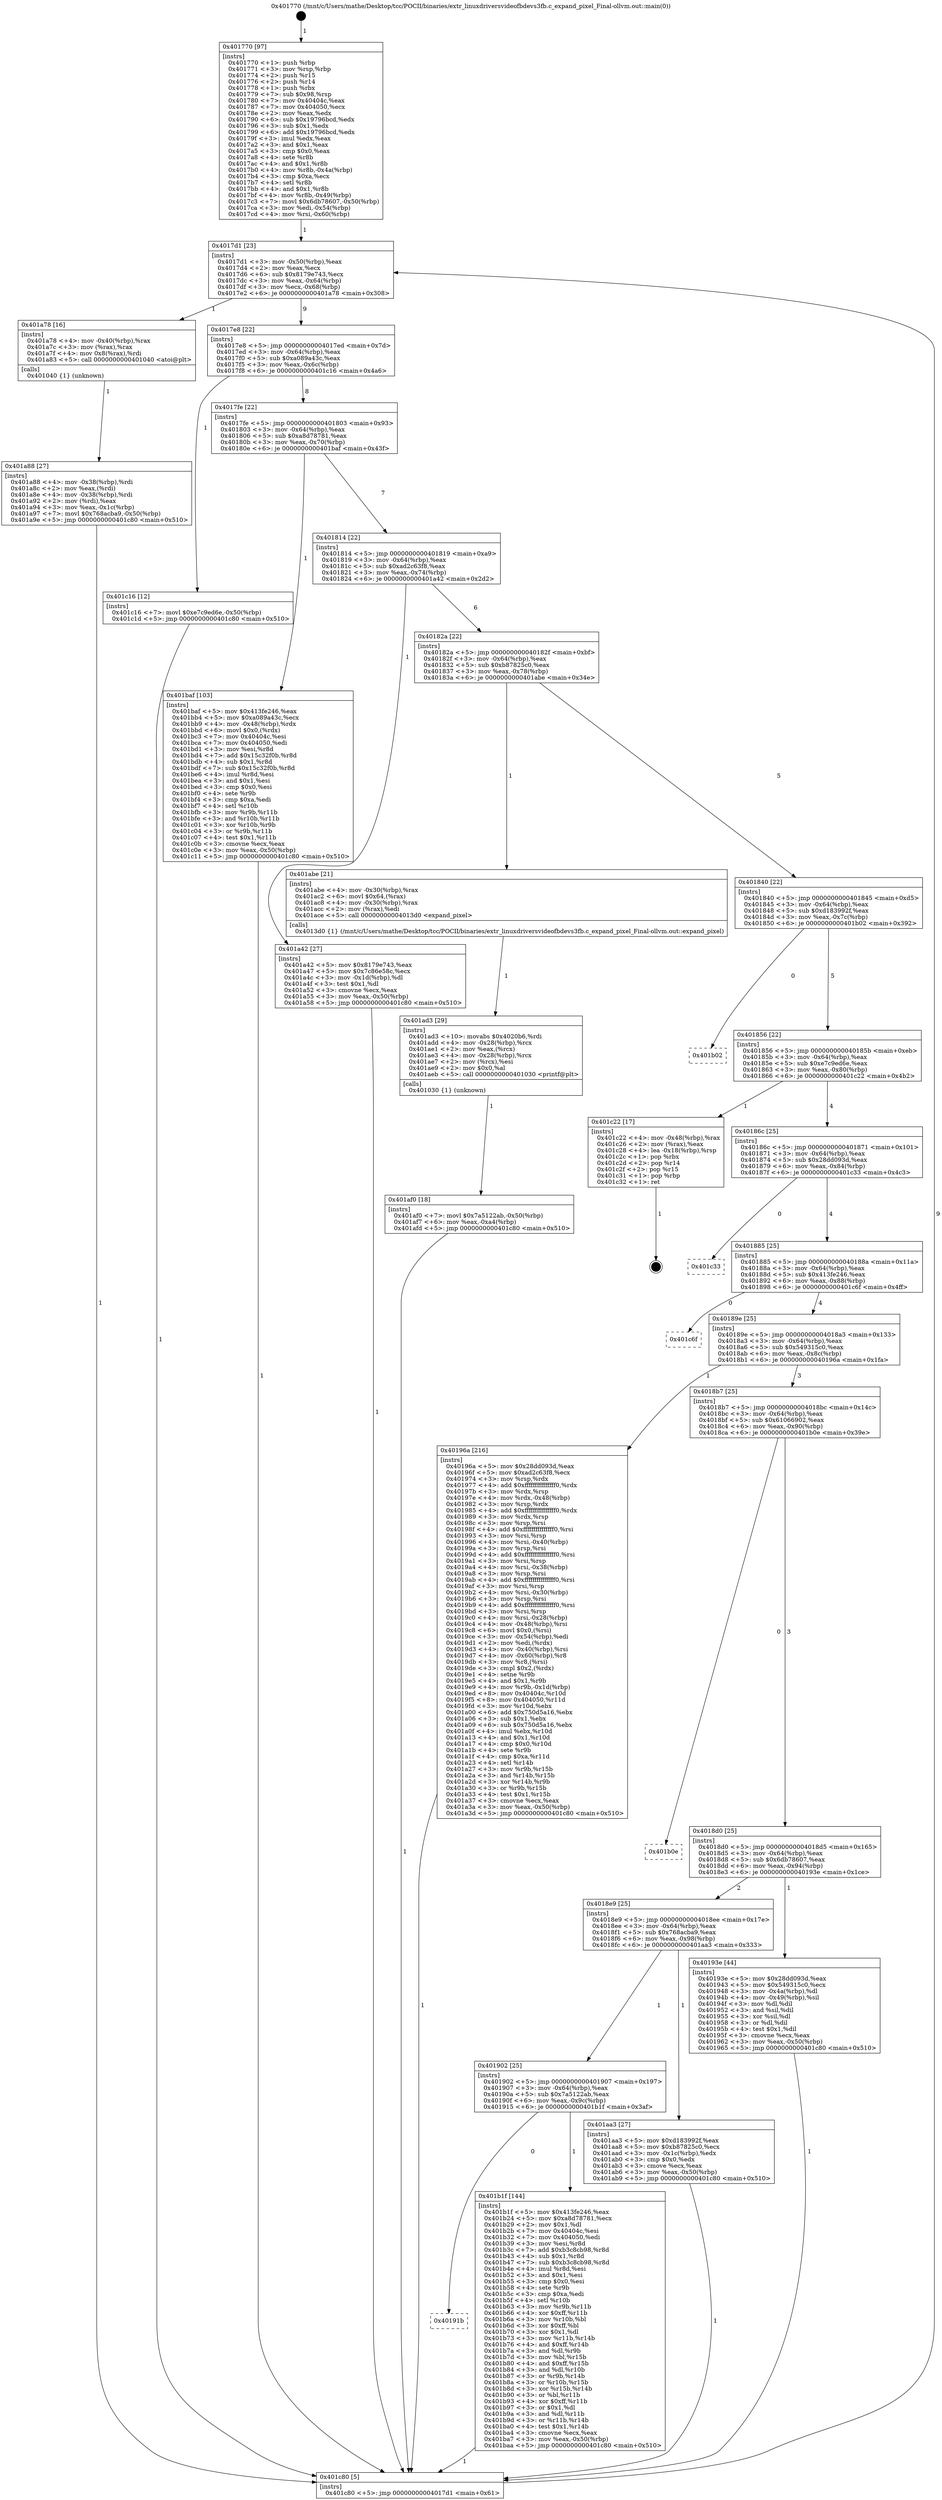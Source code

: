 digraph "0x401770" {
  label = "0x401770 (/mnt/c/Users/mathe/Desktop/tcc/POCII/binaries/extr_linuxdriversvideofbdevs3fb.c_expand_pixel_Final-ollvm.out::main(0))"
  labelloc = "t"
  node[shape=record]

  Entry [label="",width=0.3,height=0.3,shape=circle,fillcolor=black,style=filled]
  "0x4017d1" [label="{
     0x4017d1 [23]\l
     | [instrs]\l
     &nbsp;&nbsp;0x4017d1 \<+3\>: mov -0x50(%rbp),%eax\l
     &nbsp;&nbsp;0x4017d4 \<+2\>: mov %eax,%ecx\l
     &nbsp;&nbsp;0x4017d6 \<+6\>: sub $0x8179e743,%ecx\l
     &nbsp;&nbsp;0x4017dc \<+3\>: mov %eax,-0x64(%rbp)\l
     &nbsp;&nbsp;0x4017df \<+3\>: mov %ecx,-0x68(%rbp)\l
     &nbsp;&nbsp;0x4017e2 \<+6\>: je 0000000000401a78 \<main+0x308\>\l
  }"]
  "0x401a78" [label="{
     0x401a78 [16]\l
     | [instrs]\l
     &nbsp;&nbsp;0x401a78 \<+4\>: mov -0x40(%rbp),%rax\l
     &nbsp;&nbsp;0x401a7c \<+3\>: mov (%rax),%rax\l
     &nbsp;&nbsp;0x401a7f \<+4\>: mov 0x8(%rax),%rdi\l
     &nbsp;&nbsp;0x401a83 \<+5\>: call 0000000000401040 \<atoi@plt\>\l
     | [calls]\l
     &nbsp;&nbsp;0x401040 \{1\} (unknown)\l
  }"]
  "0x4017e8" [label="{
     0x4017e8 [22]\l
     | [instrs]\l
     &nbsp;&nbsp;0x4017e8 \<+5\>: jmp 00000000004017ed \<main+0x7d\>\l
     &nbsp;&nbsp;0x4017ed \<+3\>: mov -0x64(%rbp),%eax\l
     &nbsp;&nbsp;0x4017f0 \<+5\>: sub $0xa089a43c,%eax\l
     &nbsp;&nbsp;0x4017f5 \<+3\>: mov %eax,-0x6c(%rbp)\l
     &nbsp;&nbsp;0x4017f8 \<+6\>: je 0000000000401c16 \<main+0x4a6\>\l
  }"]
  Exit [label="",width=0.3,height=0.3,shape=circle,fillcolor=black,style=filled,peripheries=2]
  "0x401c16" [label="{
     0x401c16 [12]\l
     | [instrs]\l
     &nbsp;&nbsp;0x401c16 \<+7\>: movl $0xe7c9ed6e,-0x50(%rbp)\l
     &nbsp;&nbsp;0x401c1d \<+5\>: jmp 0000000000401c80 \<main+0x510\>\l
  }"]
  "0x4017fe" [label="{
     0x4017fe [22]\l
     | [instrs]\l
     &nbsp;&nbsp;0x4017fe \<+5\>: jmp 0000000000401803 \<main+0x93\>\l
     &nbsp;&nbsp;0x401803 \<+3\>: mov -0x64(%rbp),%eax\l
     &nbsp;&nbsp;0x401806 \<+5\>: sub $0xa8d78781,%eax\l
     &nbsp;&nbsp;0x40180b \<+3\>: mov %eax,-0x70(%rbp)\l
     &nbsp;&nbsp;0x40180e \<+6\>: je 0000000000401baf \<main+0x43f\>\l
  }"]
  "0x40191b" [label="{
     0x40191b\l
  }", style=dashed]
  "0x401baf" [label="{
     0x401baf [103]\l
     | [instrs]\l
     &nbsp;&nbsp;0x401baf \<+5\>: mov $0x413fe246,%eax\l
     &nbsp;&nbsp;0x401bb4 \<+5\>: mov $0xa089a43c,%ecx\l
     &nbsp;&nbsp;0x401bb9 \<+4\>: mov -0x48(%rbp),%rdx\l
     &nbsp;&nbsp;0x401bbd \<+6\>: movl $0x0,(%rdx)\l
     &nbsp;&nbsp;0x401bc3 \<+7\>: mov 0x40404c,%esi\l
     &nbsp;&nbsp;0x401bca \<+7\>: mov 0x404050,%edi\l
     &nbsp;&nbsp;0x401bd1 \<+3\>: mov %esi,%r8d\l
     &nbsp;&nbsp;0x401bd4 \<+7\>: add $0x15c32f0b,%r8d\l
     &nbsp;&nbsp;0x401bdb \<+4\>: sub $0x1,%r8d\l
     &nbsp;&nbsp;0x401bdf \<+7\>: sub $0x15c32f0b,%r8d\l
     &nbsp;&nbsp;0x401be6 \<+4\>: imul %r8d,%esi\l
     &nbsp;&nbsp;0x401bea \<+3\>: and $0x1,%esi\l
     &nbsp;&nbsp;0x401bed \<+3\>: cmp $0x0,%esi\l
     &nbsp;&nbsp;0x401bf0 \<+4\>: sete %r9b\l
     &nbsp;&nbsp;0x401bf4 \<+3\>: cmp $0xa,%edi\l
     &nbsp;&nbsp;0x401bf7 \<+4\>: setl %r10b\l
     &nbsp;&nbsp;0x401bfb \<+3\>: mov %r9b,%r11b\l
     &nbsp;&nbsp;0x401bfe \<+3\>: and %r10b,%r11b\l
     &nbsp;&nbsp;0x401c01 \<+3\>: xor %r10b,%r9b\l
     &nbsp;&nbsp;0x401c04 \<+3\>: or %r9b,%r11b\l
     &nbsp;&nbsp;0x401c07 \<+4\>: test $0x1,%r11b\l
     &nbsp;&nbsp;0x401c0b \<+3\>: cmovne %ecx,%eax\l
     &nbsp;&nbsp;0x401c0e \<+3\>: mov %eax,-0x50(%rbp)\l
     &nbsp;&nbsp;0x401c11 \<+5\>: jmp 0000000000401c80 \<main+0x510\>\l
  }"]
  "0x401814" [label="{
     0x401814 [22]\l
     | [instrs]\l
     &nbsp;&nbsp;0x401814 \<+5\>: jmp 0000000000401819 \<main+0xa9\>\l
     &nbsp;&nbsp;0x401819 \<+3\>: mov -0x64(%rbp),%eax\l
     &nbsp;&nbsp;0x40181c \<+5\>: sub $0xad2c63f8,%eax\l
     &nbsp;&nbsp;0x401821 \<+3\>: mov %eax,-0x74(%rbp)\l
     &nbsp;&nbsp;0x401824 \<+6\>: je 0000000000401a42 \<main+0x2d2\>\l
  }"]
  "0x401b1f" [label="{
     0x401b1f [144]\l
     | [instrs]\l
     &nbsp;&nbsp;0x401b1f \<+5\>: mov $0x413fe246,%eax\l
     &nbsp;&nbsp;0x401b24 \<+5\>: mov $0xa8d78781,%ecx\l
     &nbsp;&nbsp;0x401b29 \<+2\>: mov $0x1,%dl\l
     &nbsp;&nbsp;0x401b2b \<+7\>: mov 0x40404c,%esi\l
     &nbsp;&nbsp;0x401b32 \<+7\>: mov 0x404050,%edi\l
     &nbsp;&nbsp;0x401b39 \<+3\>: mov %esi,%r8d\l
     &nbsp;&nbsp;0x401b3c \<+7\>: add $0xb3c8cb98,%r8d\l
     &nbsp;&nbsp;0x401b43 \<+4\>: sub $0x1,%r8d\l
     &nbsp;&nbsp;0x401b47 \<+7\>: sub $0xb3c8cb98,%r8d\l
     &nbsp;&nbsp;0x401b4e \<+4\>: imul %r8d,%esi\l
     &nbsp;&nbsp;0x401b52 \<+3\>: and $0x1,%esi\l
     &nbsp;&nbsp;0x401b55 \<+3\>: cmp $0x0,%esi\l
     &nbsp;&nbsp;0x401b58 \<+4\>: sete %r9b\l
     &nbsp;&nbsp;0x401b5c \<+3\>: cmp $0xa,%edi\l
     &nbsp;&nbsp;0x401b5f \<+4\>: setl %r10b\l
     &nbsp;&nbsp;0x401b63 \<+3\>: mov %r9b,%r11b\l
     &nbsp;&nbsp;0x401b66 \<+4\>: xor $0xff,%r11b\l
     &nbsp;&nbsp;0x401b6a \<+3\>: mov %r10b,%bl\l
     &nbsp;&nbsp;0x401b6d \<+3\>: xor $0xff,%bl\l
     &nbsp;&nbsp;0x401b70 \<+3\>: xor $0x1,%dl\l
     &nbsp;&nbsp;0x401b73 \<+3\>: mov %r11b,%r14b\l
     &nbsp;&nbsp;0x401b76 \<+4\>: and $0xff,%r14b\l
     &nbsp;&nbsp;0x401b7a \<+3\>: and %dl,%r9b\l
     &nbsp;&nbsp;0x401b7d \<+3\>: mov %bl,%r15b\l
     &nbsp;&nbsp;0x401b80 \<+4\>: and $0xff,%r15b\l
     &nbsp;&nbsp;0x401b84 \<+3\>: and %dl,%r10b\l
     &nbsp;&nbsp;0x401b87 \<+3\>: or %r9b,%r14b\l
     &nbsp;&nbsp;0x401b8a \<+3\>: or %r10b,%r15b\l
     &nbsp;&nbsp;0x401b8d \<+3\>: xor %r15b,%r14b\l
     &nbsp;&nbsp;0x401b90 \<+3\>: or %bl,%r11b\l
     &nbsp;&nbsp;0x401b93 \<+4\>: xor $0xff,%r11b\l
     &nbsp;&nbsp;0x401b97 \<+3\>: or $0x1,%dl\l
     &nbsp;&nbsp;0x401b9a \<+3\>: and %dl,%r11b\l
     &nbsp;&nbsp;0x401b9d \<+3\>: or %r11b,%r14b\l
     &nbsp;&nbsp;0x401ba0 \<+4\>: test $0x1,%r14b\l
     &nbsp;&nbsp;0x401ba4 \<+3\>: cmovne %ecx,%eax\l
     &nbsp;&nbsp;0x401ba7 \<+3\>: mov %eax,-0x50(%rbp)\l
     &nbsp;&nbsp;0x401baa \<+5\>: jmp 0000000000401c80 \<main+0x510\>\l
  }"]
  "0x401a42" [label="{
     0x401a42 [27]\l
     | [instrs]\l
     &nbsp;&nbsp;0x401a42 \<+5\>: mov $0x8179e743,%eax\l
     &nbsp;&nbsp;0x401a47 \<+5\>: mov $0x7c86e58c,%ecx\l
     &nbsp;&nbsp;0x401a4c \<+3\>: mov -0x1d(%rbp),%dl\l
     &nbsp;&nbsp;0x401a4f \<+3\>: test $0x1,%dl\l
     &nbsp;&nbsp;0x401a52 \<+3\>: cmovne %ecx,%eax\l
     &nbsp;&nbsp;0x401a55 \<+3\>: mov %eax,-0x50(%rbp)\l
     &nbsp;&nbsp;0x401a58 \<+5\>: jmp 0000000000401c80 \<main+0x510\>\l
  }"]
  "0x40182a" [label="{
     0x40182a [22]\l
     | [instrs]\l
     &nbsp;&nbsp;0x40182a \<+5\>: jmp 000000000040182f \<main+0xbf\>\l
     &nbsp;&nbsp;0x40182f \<+3\>: mov -0x64(%rbp),%eax\l
     &nbsp;&nbsp;0x401832 \<+5\>: sub $0xb87825c0,%eax\l
     &nbsp;&nbsp;0x401837 \<+3\>: mov %eax,-0x78(%rbp)\l
     &nbsp;&nbsp;0x40183a \<+6\>: je 0000000000401abe \<main+0x34e\>\l
  }"]
  "0x401af0" [label="{
     0x401af0 [18]\l
     | [instrs]\l
     &nbsp;&nbsp;0x401af0 \<+7\>: movl $0x7a5122ab,-0x50(%rbp)\l
     &nbsp;&nbsp;0x401af7 \<+6\>: mov %eax,-0xa4(%rbp)\l
     &nbsp;&nbsp;0x401afd \<+5\>: jmp 0000000000401c80 \<main+0x510\>\l
  }"]
  "0x401abe" [label="{
     0x401abe [21]\l
     | [instrs]\l
     &nbsp;&nbsp;0x401abe \<+4\>: mov -0x30(%rbp),%rax\l
     &nbsp;&nbsp;0x401ac2 \<+6\>: movl $0x64,(%rax)\l
     &nbsp;&nbsp;0x401ac8 \<+4\>: mov -0x30(%rbp),%rax\l
     &nbsp;&nbsp;0x401acc \<+2\>: mov (%rax),%edi\l
     &nbsp;&nbsp;0x401ace \<+5\>: call 00000000004013d0 \<expand_pixel\>\l
     | [calls]\l
     &nbsp;&nbsp;0x4013d0 \{1\} (/mnt/c/Users/mathe/Desktop/tcc/POCII/binaries/extr_linuxdriversvideofbdevs3fb.c_expand_pixel_Final-ollvm.out::expand_pixel)\l
  }"]
  "0x401840" [label="{
     0x401840 [22]\l
     | [instrs]\l
     &nbsp;&nbsp;0x401840 \<+5\>: jmp 0000000000401845 \<main+0xd5\>\l
     &nbsp;&nbsp;0x401845 \<+3\>: mov -0x64(%rbp),%eax\l
     &nbsp;&nbsp;0x401848 \<+5\>: sub $0xd183992f,%eax\l
     &nbsp;&nbsp;0x40184d \<+3\>: mov %eax,-0x7c(%rbp)\l
     &nbsp;&nbsp;0x401850 \<+6\>: je 0000000000401b02 \<main+0x392\>\l
  }"]
  "0x401ad3" [label="{
     0x401ad3 [29]\l
     | [instrs]\l
     &nbsp;&nbsp;0x401ad3 \<+10\>: movabs $0x4020b6,%rdi\l
     &nbsp;&nbsp;0x401add \<+4\>: mov -0x28(%rbp),%rcx\l
     &nbsp;&nbsp;0x401ae1 \<+2\>: mov %eax,(%rcx)\l
     &nbsp;&nbsp;0x401ae3 \<+4\>: mov -0x28(%rbp),%rcx\l
     &nbsp;&nbsp;0x401ae7 \<+2\>: mov (%rcx),%esi\l
     &nbsp;&nbsp;0x401ae9 \<+2\>: mov $0x0,%al\l
     &nbsp;&nbsp;0x401aeb \<+5\>: call 0000000000401030 \<printf@plt\>\l
     | [calls]\l
     &nbsp;&nbsp;0x401030 \{1\} (unknown)\l
  }"]
  "0x401b02" [label="{
     0x401b02\l
  }", style=dashed]
  "0x401856" [label="{
     0x401856 [22]\l
     | [instrs]\l
     &nbsp;&nbsp;0x401856 \<+5\>: jmp 000000000040185b \<main+0xeb\>\l
     &nbsp;&nbsp;0x40185b \<+3\>: mov -0x64(%rbp),%eax\l
     &nbsp;&nbsp;0x40185e \<+5\>: sub $0xe7c9ed6e,%eax\l
     &nbsp;&nbsp;0x401863 \<+3\>: mov %eax,-0x80(%rbp)\l
     &nbsp;&nbsp;0x401866 \<+6\>: je 0000000000401c22 \<main+0x4b2\>\l
  }"]
  "0x401902" [label="{
     0x401902 [25]\l
     | [instrs]\l
     &nbsp;&nbsp;0x401902 \<+5\>: jmp 0000000000401907 \<main+0x197\>\l
     &nbsp;&nbsp;0x401907 \<+3\>: mov -0x64(%rbp),%eax\l
     &nbsp;&nbsp;0x40190a \<+5\>: sub $0x7a5122ab,%eax\l
     &nbsp;&nbsp;0x40190f \<+6\>: mov %eax,-0x9c(%rbp)\l
     &nbsp;&nbsp;0x401915 \<+6\>: je 0000000000401b1f \<main+0x3af\>\l
  }"]
  "0x401c22" [label="{
     0x401c22 [17]\l
     | [instrs]\l
     &nbsp;&nbsp;0x401c22 \<+4\>: mov -0x48(%rbp),%rax\l
     &nbsp;&nbsp;0x401c26 \<+2\>: mov (%rax),%eax\l
     &nbsp;&nbsp;0x401c28 \<+4\>: lea -0x18(%rbp),%rsp\l
     &nbsp;&nbsp;0x401c2c \<+1\>: pop %rbx\l
     &nbsp;&nbsp;0x401c2d \<+2\>: pop %r14\l
     &nbsp;&nbsp;0x401c2f \<+2\>: pop %r15\l
     &nbsp;&nbsp;0x401c31 \<+1\>: pop %rbp\l
     &nbsp;&nbsp;0x401c32 \<+1\>: ret\l
  }"]
  "0x40186c" [label="{
     0x40186c [25]\l
     | [instrs]\l
     &nbsp;&nbsp;0x40186c \<+5\>: jmp 0000000000401871 \<main+0x101\>\l
     &nbsp;&nbsp;0x401871 \<+3\>: mov -0x64(%rbp),%eax\l
     &nbsp;&nbsp;0x401874 \<+5\>: sub $0x28dd093d,%eax\l
     &nbsp;&nbsp;0x401879 \<+6\>: mov %eax,-0x84(%rbp)\l
     &nbsp;&nbsp;0x40187f \<+6\>: je 0000000000401c33 \<main+0x4c3\>\l
  }"]
  "0x401aa3" [label="{
     0x401aa3 [27]\l
     | [instrs]\l
     &nbsp;&nbsp;0x401aa3 \<+5\>: mov $0xd183992f,%eax\l
     &nbsp;&nbsp;0x401aa8 \<+5\>: mov $0xb87825c0,%ecx\l
     &nbsp;&nbsp;0x401aad \<+3\>: mov -0x1c(%rbp),%edx\l
     &nbsp;&nbsp;0x401ab0 \<+3\>: cmp $0x0,%edx\l
     &nbsp;&nbsp;0x401ab3 \<+3\>: cmove %ecx,%eax\l
     &nbsp;&nbsp;0x401ab6 \<+3\>: mov %eax,-0x50(%rbp)\l
     &nbsp;&nbsp;0x401ab9 \<+5\>: jmp 0000000000401c80 \<main+0x510\>\l
  }"]
  "0x401c33" [label="{
     0x401c33\l
  }", style=dashed]
  "0x401885" [label="{
     0x401885 [25]\l
     | [instrs]\l
     &nbsp;&nbsp;0x401885 \<+5\>: jmp 000000000040188a \<main+0x11a\>\l
     &nbsp;&nbsp;0x40188a \<+3\>: mov -0x64(%rbp),%eax\l
     &nbsp;&nbsp;0x40188d \<+5\>: sub $0x413fe246,%eax\l
     &nbsp;&nbsp;0x401892 \<+6\>: mov %eax,-0x88(%rbp)\l
     &nbsp;&nbsp;0x401898 \<+6\>: je 0000000000401c6f \<main+0x4ff\>\l
  }"]
  "0x401a88" [label="{
     0x401a88 [27]\l
     | [instrs]\l
     &nbsp;&nbsp;0x401a88 \<+4\>: mov -0x38(%rbp),%rdi\l
     &nbsp;&nbsp;0x401a8c \<+2\>: mov %eax,(%rdi)\l
     &nbsp;&nbsp;0x401a8e \<+4\>: mov -0x38(%rbp),%rdi\l
     &nbsp;&nbsp;0x401a92 \<+2\>: mov (%rdi),%eax\l
     &nbsp;&nbsp;0x401a94 \<+3\>: mov %eax,-0x1c(%rbp)\l
     &nbsp;&nbsp;0x401a97 \<+7\>: movl $0x768acba9,-0x50(%rbp)\l
     &nbsp;&nbsp;0x401a9e \<+5\>: jmp 0000000000401c80 \<main+0x510\>\l
  }"]
  "0x401c6f" [label="{
     0x401c6f\l
  }", style=dashed]
  "0x40189e" [label="{
     0x40189e [25]\l
     | [instrs]\l
     &nbsp;&nbsp;0x40189e \<+5\>: jmp 00000000004018a3 \<main+0x133\>\l
     &nbsp;&nbsp;0x4018a3 \<+3\>: mov -0x64(%rbp),%eax\l
     &nbsp;&nbsp;0x4018a6 \<+5\>: sub $0x549315c0,%eax\l
     &nbsp;&nbsp;0x4018ab \<+6\>: mov %eax,-0x8c(%rbp)\l
     &nbsp;&nbsp;0x4018b1 \<+6\>: je 000000000040196a \<main+0x1fa\>\l
  }"]
  "0x401770" [label="{
     0x401770 [97]\l
     | [instrs]\l
     &nbsp;&nbsp;0x401770 \<+1\>: push %rbp\l
     &nbsp;&nbsp;0x401771 \<+3\>: mov %rsp,%rbp\l
     &nbsp;&nbsp;0x401774 \<+2\>: push %r15\l
     &nbsp;&nbsp;0x401776 \<+2\>: push %r14\l
     &nbsp;&nbsp;0x401778 \<+1\>: push %rbx\l
     &nbsp;&nbsp;0x401779 \<+7\>: sub $0x98,%rsp\l
     &nbsp;&nbsp;0x401780 \<+7\>: mov 0x40404c,%eax\l
     &nbsp;&nbsp;0x401787 \<+7\>: mov 0x404050,%ecx\l
     &nbsp;&nbsp;0x40178e \<+2\>: mov %eax,%edx\l
     &nbsp;&nbsp;0x401790 \<+6\>: sub $0x19796bcd,%edx\l
     &nbsp;&nbsp;0x401796 \<+3\>: sub $0x1,%edx\l
     &nbsp;&nbsp;0x401799 \<+6\>: add $0x19796bcd,%edx\l
     &nbsp;&nbsp;0x40179f \<+3\>: imul %edx,%eax\l
     &nbsp;&nbsp;0x4017a2 \<+3\>: and $0x1,%eax\l
     &nbsp;&nbsp;0x4017a5 \<+3\>: cmp $0x0,%eax\l
     &nbsp;&nbsp;0x4017a8 \<+4\>: sete %r8b\l
     &nbsp;&nbsp;0x4017ac \<+4\>: and $0x1,%r8b\l
     &nbsp;&nbsp;0x4017b0 \<+4\>: mov %r8b,-0x4a(%rbp)\l
     &nbsp;&nbsp;0x4017b4 \<+3\>: cmp $0xa,%ecx\l
     &nbsp;&nbsp;0x4017b7 \<+4\>: setl %r8b\l
     &nbsp;&nbsp;0x4017bb \<+4\>: and $0x1,%r8b\l
     &nbsp;&nbsp;0x4017bf \<+4\>: mov %r8b,-0x49(%rbp)\l
     &nbsp;&nbsp;0x4017c3 \<+7\>: movl $0x6db78607,-0x50(%rbp)\l
     &nbsp;&nbsp;0x4017ca \<+3\>: mov %edi,-0x54(%rbp)\l
     &nbsp;&nbsp;0x4017cd \<+4\>: mov %rsi,-0x60(%rbp)\l
  }"]
  "0x40196a" [label="{
     0x40196a [216]\l
     | [instrs]\l
     &nbsp;&nbsp;0x40196a \<+5\>: mov $0x28dd093d,%eax\l
     &nbsp;&nbsp;0x40196f \<+5\>: mov $0xad2c63f8,%ecx\l
     &nbsp;&nbsp;0x401974 \<+3\>: mov %rsp,%rdx\l
     &nbsp;&nbsp;0x401977 \<+4\>: add $0xfffffffffffffff0,%rdx\l
     &nbsp;&nbsp;0x40197b \<+3\>: mov %rdx,%rsp\l
     &nbsp;&nbsp;0x40197e \<+4\>: mov %rdx,-0x48(%rbp)\l
     &nbsp;&nbsp;0x401982 \<+3\>: mov %rsp,%rdx\l
     &nbsp;&nbsp;0x401985 \<+4\>: add $0xfffffffffffffff0,%rdx\l
     &nbsp;&nbsp;0x401989 \<+3\>: mov %rdx,%rsp\l
     &nbsp;&nbsp;0x40198c \<+3\>: mov %rsp,%rsi\l
     &nbsp;&nbsp;0x40198f \<+4\>: add $0xfffffffffffffff0,%rsi\l
     &nbsp;&nbsp;0x401993 \<+3\>: mov %rsi,%rsp\l
     &nbsp;&nbsp;0x401996 \<+4\>: mov %rsi,-0x40(%rbp)\l
     &nbsp;&nbsp;0x40199a \<+3\>: mov %rsp,%rsi\l
     &nbsp;&nbsp;0x40199d \<+4\>: add $0xfffffffffffffff0,%rsi\l
     &nbsp;&nbsp;0x4019a1 \<+3\>: mov %rsi,%rsp\l
     &nbsp;&nbsp;0x4019a4 \<+4\>: mov %rsi,-0x38(%rbp)\l
     &nbsp;&nbsp;0x4019a8 \<+3\>: mov %rsp,%rsi\l
     &nbsp;&nbsp;0x4019ab \<+4\>: add $0xfffffffffffffff0,%rsi\l
     &nbsp;&nbsp;0x4019af \<+3\>: mov %rsi,%rsp\l
     &nbsp;&nbsp;0x4019b2 \<+4\>: mov %rsi,-0x30(%rbp)\l
     &nbsp;&nbsp;0x4019b6 \<+3\>: mov %rsp,%rsi\l
     &nbsp;&nbsp;0x4019b9 \<+4\>: add $0xfffffffffffffff0,%rsi\l
     &nbsp;&nbsp;0x4019bd \<+3\>: mov %rsi,%rsp\l
     &nbsp;&nbsp;0x4019c0 \<+4\>: mov %rsi,-0x28(%rbp)\l
     &nbsp;&nbsp;0x4019c4 \<+4\>: mov -0x48(%rbp),%rsi\l
     &nbsp;&nbsp;0x4019c8 \<+6\>: movl $0x0,(%rsi)\l
     &nbsp;&nbsp;0x4019ce \<+3\>: mov -0x54(%rbp),%edi\l
     &nbsp;&nbsp;0x4019d1 \<+2\>: mov %edi,(%rdx)\l
     &nbsp;&nbsp;0x4019d3 \<+4\>: mov -0x40(%rbp),%rsi\l
     &nbsp;&nbsp;0x4019d7 \<+4\>: mov -0x60(%rbp),%r8\l
     &nbsp;&nbsp;0x4019db \<+3\>: mov %r8,(%rsi)\l
     &nbsp;&nbsp;0x4019de \<+3\>: cmpl $0x2,(%rdx)\l
     &nbsp;&nbsp;0x4019e1 \<+4\>: setne %r9b\l
     &nbsp;&nbsp;0x4019e5 \<+4\>: and $0x1,%r9b\l
     &nbsp;&nbsp;0x4019e9 \<+4\>: mov %r9b,-0x1d(%rbp)\l
     &nbsp;&nbsp;0x4019ed \<+8\>: mov 0x40404c,%r10d\l
     &nbsp;&nbsp;0x4019f5 \<+8\>: mov 0x404050,%r11d\l
     &nbsp;&nbsp;0x4019fd \<+3\>: mov %r10d,%ebx\l
     &nbsp;&nbsp;0x401a00 \<+6\>: add $0x750d5a16,%ebx\l
     &nbsp;&nbsp;0x401a06 \<+3\>: sub $0x1,%ebx\l
     &nbsp;&nbsp;0x401a09 \<+6\>: sub $0x750d5a16,%ebx\l
     &nbsp;&nbsp;0x401a0f \<+4\>: imul %ebx,%r10d\l
     &nbsp;&nbsp;0x401a13 \<+4\>: and $0x1,%r10d\l
     &nbsp;&nbsp;0x401a17 \<+4\>: cmp $0x0,%r10d\l
     &nbsp;&nbsp;0x401a1b \<+4\>: sete %r9b\l
     &nbsp;&nbsp;0x401a1f \<+4\>: cmp $0xa,%r11d\l
     &nbsp;&nbsp;0x401a23 \<+4\>: setl %r14b\l
     &nbsp;&nbsp;0x401a27 \<+3\>: mov %r9b,%r15b\l
     &nbsp;&nbsp;0x401a2a \<+3\>: and %r14b,%r15b\l
     &nbsp;&nbsp;0x401a2d \<+3\>: xor %r14b,%r9b\l
     &nbsp;&nbsp;0x401a30 \<+3\>: or %r9b,%r15b\l
     &nbsp;&nbsp;0x401a33 \<+4\>: test $0x1,%r15b\l
     &nbsp;&nbsp;0x401a37 \<+3\>: cmovne %ecx,%eax\l
     &nbsp;&nbsp;0x401a3a \<+3\>: mov %eax,-0x50(%rbp)\l
     &nbsp;&nbsp;0x401a3d \<+5\>: jmp 0000000000401c80 \<main+0x510\>\l
  }"]
  "0x4018b7" [label="{
     0x4018b7 [25]\l
     | [instrs]\l
     &nbsp;&nbsp;0x4018b7 \<+5\>: jmp 00000000004018bc \<main+0x14c\>\l
     &nbsp;&nbsp;0x4018bc \<+3\>: mov -0x64(%rbp),%eax\l
     &nbsp;&nbsp;0x4018bf \<+5\>: sub $0x61066902,%eax\l
     &nbsp;&nbsp;0x4018c4 \<+6\>: mov %eax,-0x90(%rbp)\l
     &nbsp;&nbsp;0x4018ca \<+6\>: je 0000000000401b0e \<main+0x39e\>\l
  }"]
  "0x401c80" [label="{
     0x401c80 [5]\l
     | [instrs]\l
     &nbsp;&nbsp;0x401c80 \<+5\>: jmp 00000000004017d1 \<main+0x61\>\l
  }"]
  "0x401b0e" [label="{
     0x401b0e\l
  }", style=dashed]
  "0x4018d0" [label="{
     0x4018d0 [25]\l
     | [instrs]\l
     &nbsp;&nbsp;0x4018d0 \<+5\>: jmp 00000000004018d5 \<main+0x165\>\l
     &nbsp;&nbsp;0x4018d5 \<+3\>: mov -0x64(%rbp),%eax\l
     &nbsp;&nbsp;0x4018d8 \<+5\>: sub $0x6db78607,%eax\l
     &nbsp;&nbsp;0x4018dd \<+6\>: mov %eax,-0x94(%rbp)\l
     &nbsp;&nbsp;0x4018e3 \<+6\>: je 000000000040193e \<main+0x1ce\>\l
  }"]
  "0x4018e9" [label="{
     0x4018e9 [25]\l
     | [instrs]\l
     &nbsp;&nbsp;0x4018e9 \<+5\>: jmp 00000000004018ee \<main+0x17e\>\l
     &nbsp;&nbsp;0x4018ee \<+3\>: mov -0x64(%rbp),%eax\l
     &nbsp;&nbsp;0x4018f1 \<+5\>: sub $0x768acba9,%eax\l
     &nbsp;&nbsp;0x4018f6 \<+6\>: mov %eax,-0x98(%rbp)\l
     &nbsp;&nbsp;0x4018fc \<+6\>: je 0000000000401aa3 \<main+0x333\>\l
  }"]
  "0x40193e" [label="{
     0x40193e [44]\l
     | [instrs]\l
     &nbsp;&nbsp;0x40193e \<+5\>: mov $0x28dd093d,%eax\l
     &nbsp;&nbsp;0x401943 \<+5\>: mov $0x549315c0,%ecx\l
     &nbsp;&nbsp;0x401948 \<+3\>: mov -0x4a(%rbp),%dl\l
     &nbsp;&nbsp;0x40194b \<+4\>: mov -0x49(%rbp),%sil\l
     &nbsp;&nbsp;0x40194f \<+3\>: mov %dl,%dil\l
     &nbsp;&nbsp;0x401952 \<+3\>: and %sil,%dil\l
     &nbsp;&nbsp;0x401955 \<+3\>: xor %sil,%dl\l
     &nbsp;&nbsp;0x401958 \<+3\>: or %dl,%dil\l
     &nbsp;&nbsp;0x40195b \<+4\>: test $0x1,%dil\l
     &nbsp;&nbsp;0x40195f \<+3\>: cmovne %ecx,%eax\l
     &nbsp;&nbsp;0x401962 \<+3\>: mov %eax,-0x50(%rbp)\l
     &nbsp;&nbsp;0x401965 \<+5\>: jmp 0000000000401c80 \<main+0x510\>\l
  }"]
  Entry -> "0x401770" [label=" 1"]
  "0x4017d1" -> "0x401a78" [label=" 1"]
  "0x4017d1" -> "0x4017e8" [label=" 9"]
  "0x401c22" -> Exit [label=" 1"]
  "0x4017e8" -> "0x401c16" [label=" 1"]
  "0x4017e8" -> "0x4017fe" [label=" 8"]
  "0x401c16" -> "0x401c80" [label=" 1"]
  "0x4017fe" -> "0x401baf" [label=" 1"]
  "0x4017fe" -> "0x401814" [label=" 7"]
  "0x401baf" -> "0x401c80" [label=" 1"]
  "0x401814" -> "0x401a42" [label=" 1"]
  "0x401814" -> "0x40182a" [label=" 6"]
  "0x401b1f" -> "0x401c80" [label=" 1"]
  "0x40182a" -> "0x401abe" [label=" 1"]
  "0x40182a" -> "0x401840" [label=" 5"]
  "0x401902" -> "0x401b1f" [label=" 1"]
  "0x401840" -> "0x401b02" [label=" 0"]
  "0x401840" -> "0x401856" [label=" 5"]
  "0x401902" -> "0x40191b" [label=" 0"]
  "0x401856" -> "0x401c22" [label=" 1"]
  "0x401856" -> "0x40186c" [label=" 4"]
  "0x401af0" -> "0x401c80" [label=" 1"]
  "0x40186c" -> "0x401c33" [label=" 0"]
  "0x40186c" -> "0x401885" [label=" 4"]
  "0x401ad3" -> "0x401af0" [label=" 1"]
  "0x401885" -> "0x401c6f" [label=" 0"]
  "0x401885" -> "0x40189e" [label=" 4"]
  "0x401aa3" -> "0x401c80" [label=" 1"]
  "0x40189e" -> "0x40196a" [label=" 1"]
  "0x40189e" -> "0x4018b7" [label=" 3"]
  "0x4018e9" -> "0x401902" [label=" 1"]
  "0x4018b7" -> "0x401b0e" [label=" 0"]
  "0x4018b7" -> "0x4018d0" [label=" 3"]
  "0x4018e9" -> "0x401aa3" [label=" 1"]
  "0x4018d0" -> "0x40193e" [label=" 1"]
  "0x4018d0" -> "0x4018e9" [label=" 2"]
  "0x40193e" -> "0x401c80" [label=" 1"]
  "0x401770" -> "0x4017d1" [label=" 1"]
  "0x401c80" -> "0x4017d1" [label=" 9"]
  "0x40196a" -> "0x401c80" [label=" 1"]
  "0x401a42" -> "0x401c80" [label=" 1"]
  "0x401a78" -> "0x401a88" [label=" 1"]
  "0x401a88" -> "0x401c80" [label=" 1"]
  "0x401abe" -> "0x401ad3" [label=" 1"]
}
